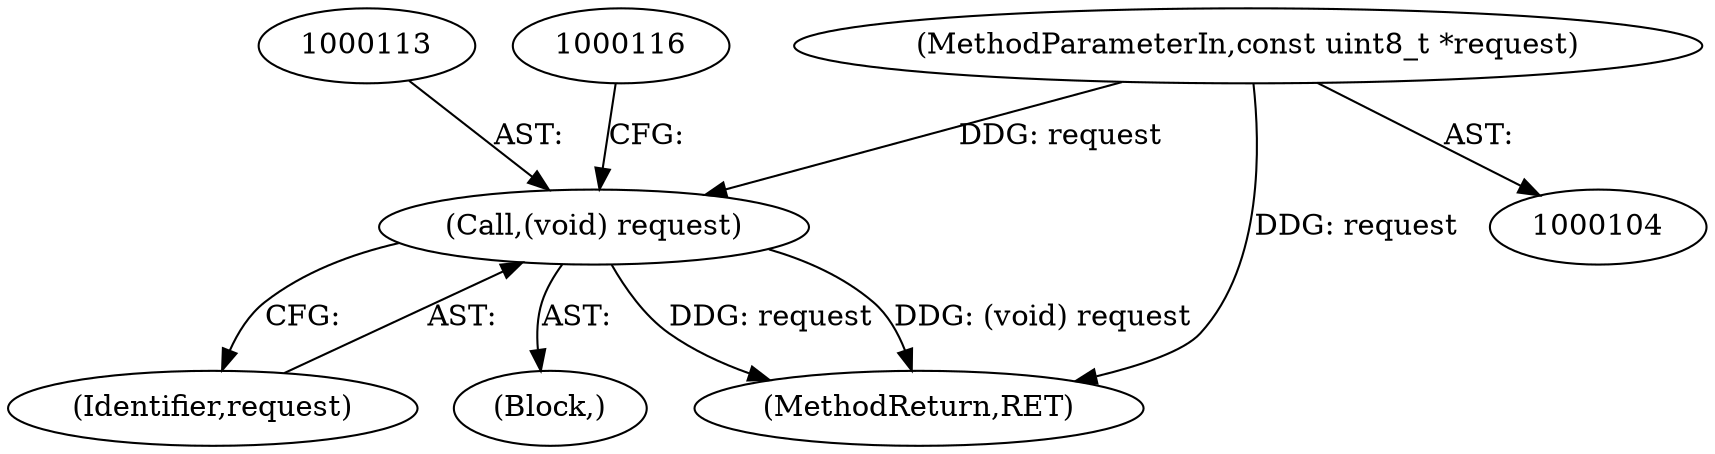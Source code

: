 digraph "0_tor_09ea89764a4d3a907808ed7d4fe42abfe64bd486@pointer" {
"1000112" [label="(Call,(void) request)"];
"1000106" [label="(MethodParameterIn,const uint8_t *request)"];
"1000114" [label="(Identifier,request)"];
"1000106" [label="(MethodParameterIn,const uint8_t *request)"];
"1000108" [label="(Block,)"];
"1000112" [label="(Call,(void) request)"];
"1000231" [label="(MethodReturn,RET)"];
"1000112" -> "1000108"  [label="AST: "];
"1000112" -> "1000114"  [label="CFG: "];
"1000113" -> "1000112"  [label="AST: "];
"1000114" -> "1000112"  [label="AST: "];
"1000116" -> "1000112"  [label="CFG: "];
"1000112" -> "1000231"  [label="DDG: request"];
"1000112" -> "1000231"  [label="DDG: (void) request"];
"1000106" -> "1000112"  [label="DDG: request"];
"1000106" -> "1000104"  [label="AST: "];
"1000106" -> "1000231"  [label="DDG: request"];
}
